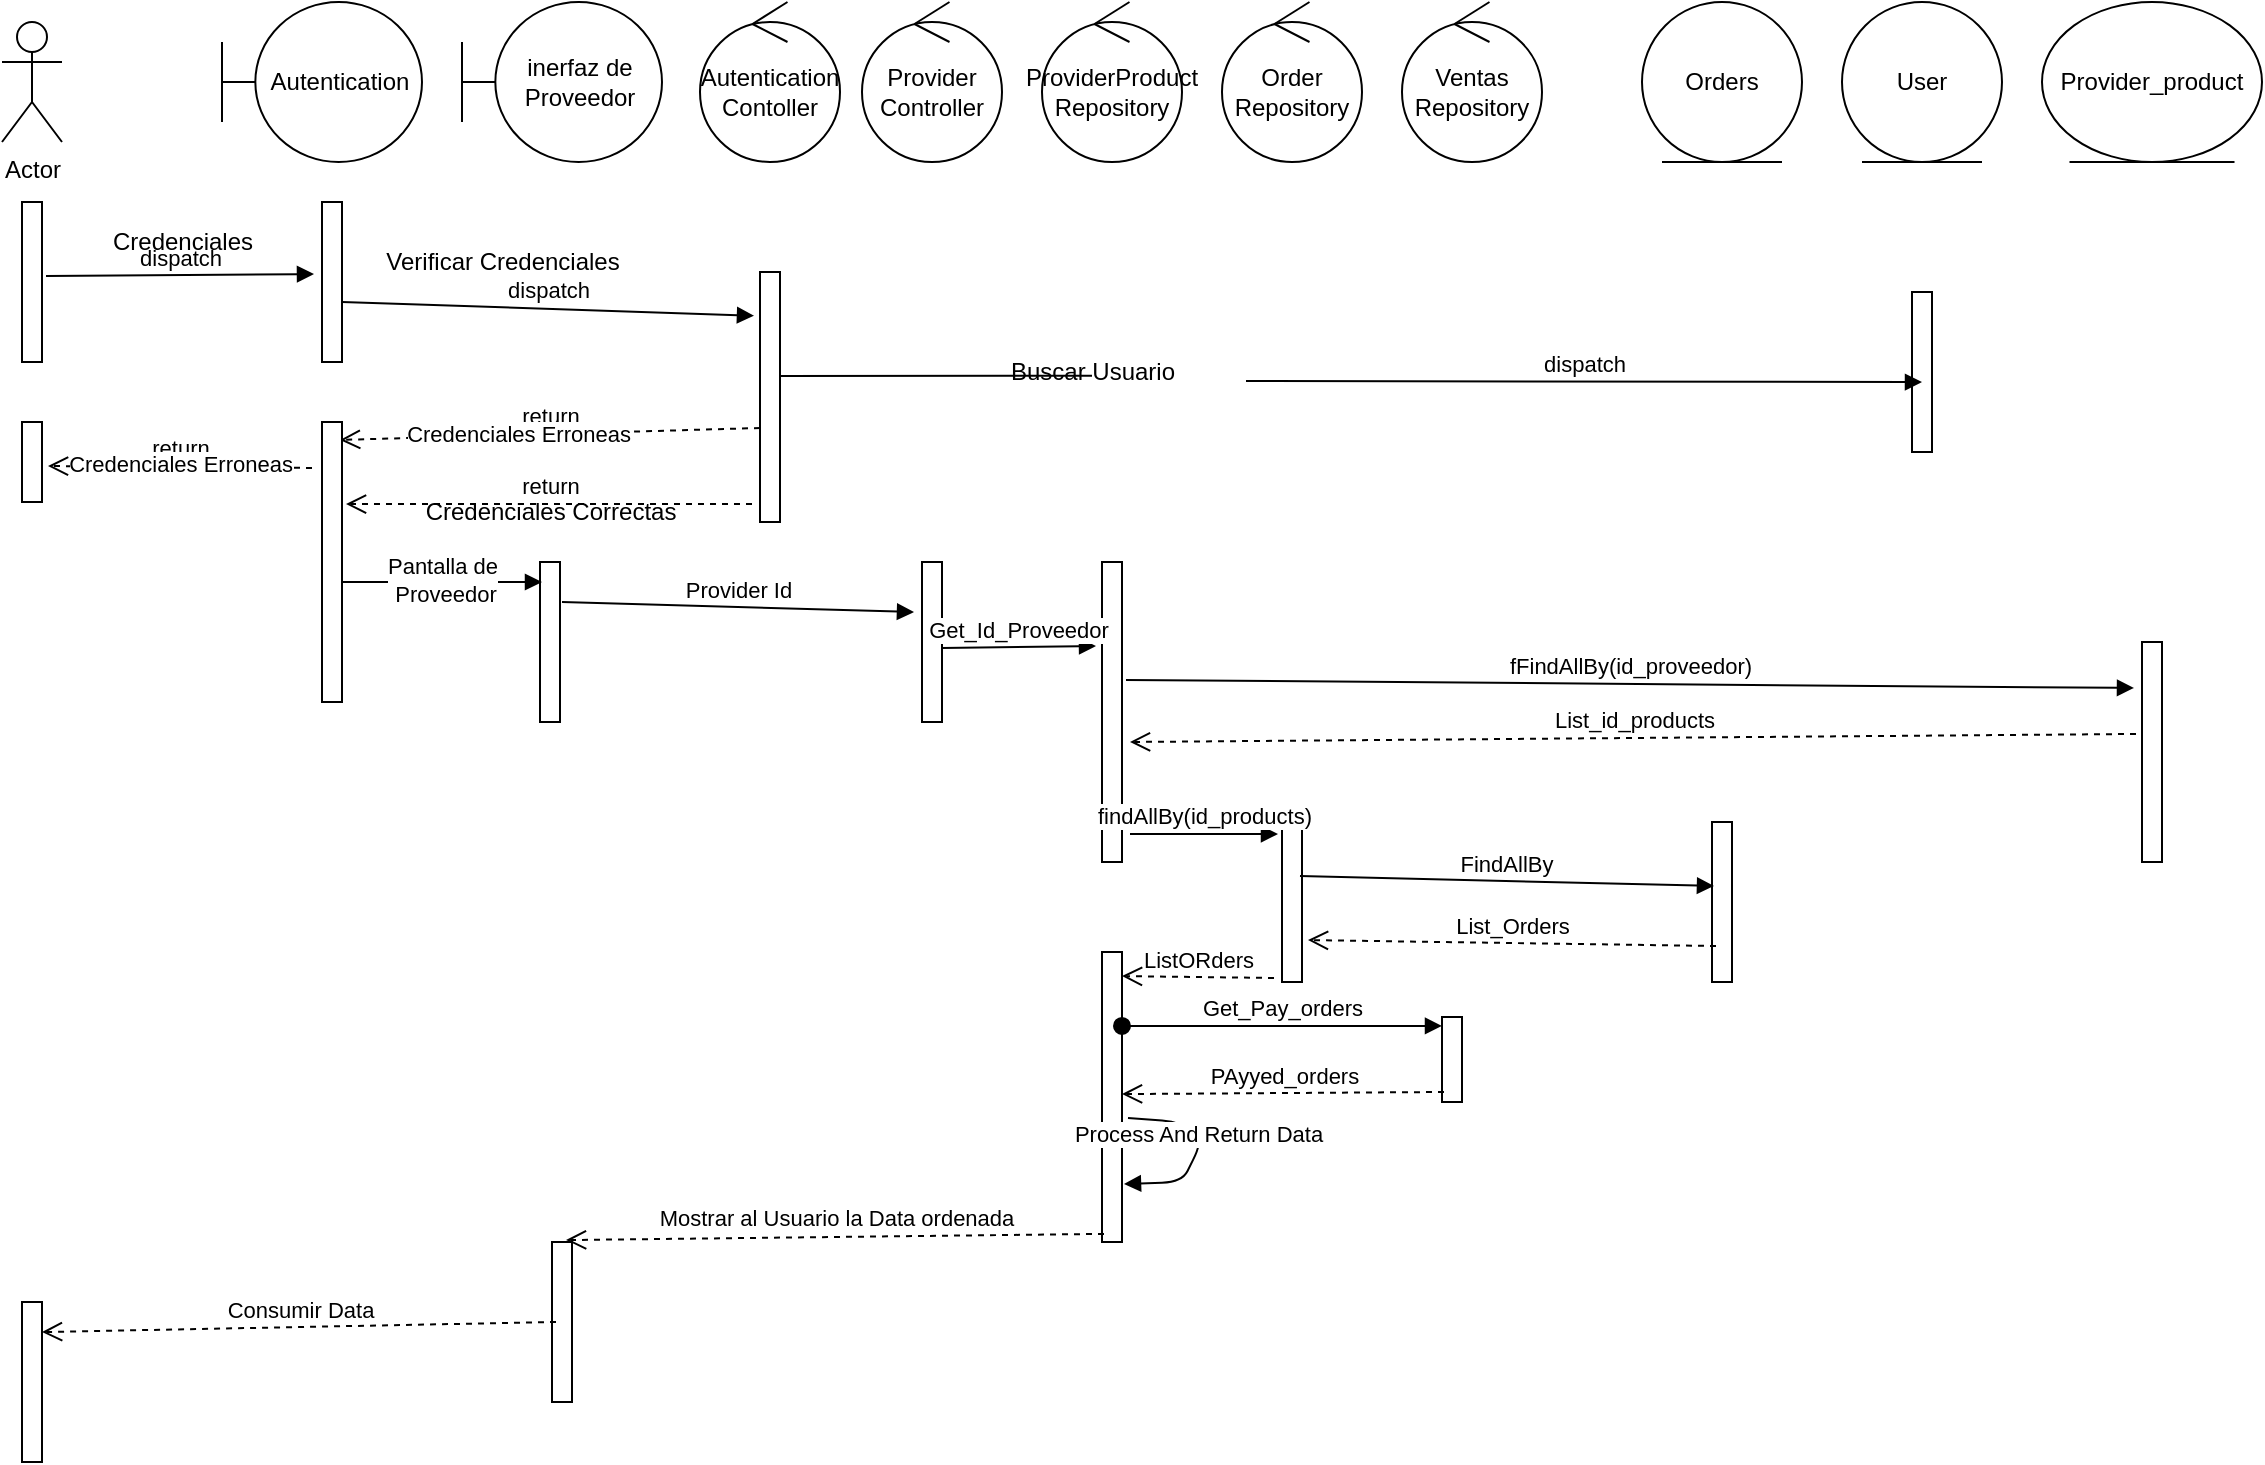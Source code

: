 <mxfile>
    <diagram id="rUvszhAfkLXaTgW_xwvX" name="Página-1">
        <mxGraphModel dx="1130" dy="689" grid="1" gridSize="10" guides="1" tooltips="1" connect="1" arrows="1" fold="1" page="1" pageScale="1" pageWidth="827" pageHeight="1169" math="0" shadow="0">
            <root>
                <mxCell id="0"/>
                <mxCell id="1" parent="0"/>
                <mxCell id="2" value="Actor" style="shape=umlActor;verticalLabelPosition=bottom;verticalAlign=top;html=1;" vertex="1" parent="1">
                    <mxGeometry x="30" y="80" width="30" height="60" as="geometry"/>
                </mxCell>
                <mxCell id="3" value="" style="html=1;points=[];perimeter=orthogonalPerimeter;" vertex="1" parent="1">
                    <mxGeometry x="40" y="170" width="10" height="80" as="geometry"/>
                </mxCell>
                <mxCell id="4" value="Autentication" style="shape=umlBoundary;whiteSpace=wrap;html=1;" vertex="1" parent="1">
                    <mxGeometry x="140" y="70" width="100" height="80" as="geometry"/>
                </mxCell>
                <mxCell id="5" value="" style="html=1;points=[];perimeter=orthogonalPerimeter;" vertex="1" parent="1">
                    <mxGeometry x="190" y="170" width="10" height="80" as="geometry"/>
                </mxCell>
                <mxCell id="6" value="dispatch" style="html=1;verticalAlign=bottom;endArrow=block;exitX=1.2;exitY=0.463;exitDx=0;exitDy=0;exitPerimeter=0;entryX=-0.4;entryY=0.45;entryDx=0;entryDy=0;entryPerimeter=0;" edge="1" parent="1" source="3" target="5">
                    <mxGeometry width="80" relative="1" as="geometry">
                        <mxPoint x="70" y="209.5" as="sourcePoint"/>
                        <mxPoint x="150" y="209.5" as="targetPoint"/>
                    </mxGeometry>
                </mxCell>
                <mxCell id="7" value="Credenciales" style="text;html=1;align=center;verticalAlign=middle;resizable=0;points=[];autosize=1;strokeColor=none;fillColor=none;" vertex="1" parent="1">
                    <mxGeometry x="75" y="175" width="90" height="30" as="geometry"/>
                </mxCell>
                <mxCell id="8" value="Autentication&lt;br&gt;Contoller" style="ellipse;shape=umlControl;whiteSpace=wrap;html=1;" vertex="1" parent="1">
                    <mxGeometry x="379" y="70" width="70" height="80" as="geometry"/>
                </mxCell>
                <mxCell id="9" value="dispatch" style="html=1;verticalAlign=bottom;endArrow=block;exitX=1;exitY=0.625;exitDx=0;exitDy=0;exitPerimeter=0;entryX=-0.3;entryY=0.175;entryDx=0;entryDy=0;entryPerimeter=0;" edge="1" parent="1" source="5" target="10">
                    <mxGeometry width="80" relative="1" as="geometry">
                        <mxPoint x="230" y="220" as="sourcePoint"/>
                        <mxPoint x="310" y="220" as="targetPoint"/>
                    </mxGeometry>
                </mxCell>
                <mxCell id="10" value="" style="html=1;points=[];perimeter=orthogonalPerimeter;" vertex="1" parent="1">
                    <mxGeometry x="409" y="205" width="10" height="125" as="geometry"/>
                </mxCell>
                <mxCell id="12" value="Verificar Credenciales" style="text;html=1;align=center;verticalAlign=middle;resizable=0;points=[];autosize=1;strokeColor=none;fillColor=none;" vertex="1" parent="1">
                    <mxGeometry x="210" y="185" width="140" height="30" as="geometry"/>
                </mxCell>
                <mxCell id="13" value="User" style="ellipse;shape=umlEntity;whiteSpace=wrap;html=1;" vertex="1" parent="1">
                    <mxGeometry x="950" y="70" width="80" height="80" as="geometry"/>
                </mxCell>
                <mxCell id="14" value="" style="html=1;points=[];perimeter=orthogonalPerimeter;" vertex="1" parent="1">
                    <mxGeometry x="985" y="215" width="10" height="80" as="geometry"/>
                </mxCell>
                <mxCell id="15" value="dispatch" style="html=1;verticalAlign=bottom;endArrow=block;exitX=1.2;exitY=0.65;exitDx=0;exitDy=0;exitPerimeter=0;entryX=0.5;entryY=0.563;entryDx=0;entryDy=0;entryPerimeter=0;startArrow=none;" edge="1" parent="1" source="16" target="14">
                    <mxGeometry width="80" relative="1" as="geometry">
                        <mxPoint x="370" y="260" as="sourcePoint"/>
                        <mxPoint x="480" y="257" as="targetPoint"/>
                    </mxGeometry>
                </mxCell>
                <mxCell id="18" value="return" style="html=1;verticalAlign=bottom;endArrow=open;dashed=1;endSize=8;entryX=0.9;entryY=0.064;entryDx=0;entryDy=0;entryPerimeter=0;exitX=0;exitY=0.624;exitDx=0;exitDy=0;exitPerimeter=0;" edge="1" parent="1" source="10" target="23">
                    <mxGeometry relative="1" as="geometry">
                        <mxPoint x="400" y="285" as="sourcePoint"/>
                        <mxPoint x="210" y="283" as="targetPoint"/>
                    </mxGeometry>
                </mxCell>
                <mxCell id="21" value="Credenciales Erroneas" style="edgeLabel;html=1;align=center;verticalAlign=middle;resizable=0;points=[];" vertex="1" connectable="0" parent="18">
                    <mxGeometry x="0.154" y="-1" relative="1" as="geometry">
                        <mxPoint as="offset"/>
                    </mxGeometry>
                </mxCell>
                <mxCell id="19" value="" style="html=1;points=[];perimeter=orthogonalPerimeter;" vertex="1" parent="1">
                    <mxGeometry x="40" y="280" width="10" height="40" as="geometry"/>
                </mxCell>
                <mxCell id="23" value="" style="html=1;points=[];perimeter=orthogonalPerimeter;" vertex="1" parent="1">
                    <mxGeometry x="190" y="280" width="10" height="140" as="geometry"/>
                </mxCell>
                <mxCell id="24" value="return" style="html=1;verticalAlign=bottom;endArrow=open;dashed=1;endSize=8;exitX=-0.5;exitY=0.164;exitDx=0;exitDy=0;exitPerimeter=0;entryX=1.3;entryY=0.55;entryDx=0;entryDy=0;entryPerimeter=0;" edge="1" parent="1" source="23" target="19">
                    <mxGeometry relative="1" as="geometry">
                        <mxPoint x="180" y="300" as="sourcePoint"/>
                        <mxPoint x="50" y="303" as="targetPoint"/>
                    </mxGeometry>
                </mxCell>
                <mxCell id="25" value="Credenciales Erroneas" style="edgeLabel;html=1;align=center;verticalAlign=middle;resizable=0;points=[];" vertex="1" connectable="0" parent="24">
                    <mxGeometry x="0.206" relative="1" as="geometry">
                        <mxPoint x="13" y="-2" as="offset"/>
                    </mxGeometry>
                </mxCell>
                <mxCell id="26" value="Provider&lt;br&gt;Controller" style="ellipse;shape=umlControl;whiteSpace=wrap;html=1;" vertex="1" parent="1">
                    <mxGeometry x="460" y="70" width="70" height="80" as="geometry"/>
                </mxCell>
                <mxCell id="27" value="" style="html=1;verticalAlign=bottom;endArrow=none;entryX=0.5;entryY=0.563;entryDx=0;entryDy=0;entryPerimeter=0;exitX=1;exitY=0.416;exitDx=0;exitDy=0;exitPerimeter=0;" edge="1" parent="1" source="10" target="16">
                    <mxGeometry width="80" relative="1" as="geometry">
                        <mxPoint x="430" y="260" as="sourcePoint"/>
                        <mxPoint x="770" y="260.04" as="targetPoint"/>
                    </mxGeometry>
                </mxCell>
                <mxCell id="16" value="Buscar Usuario" style="text;html=1;align=center;verticalAlign=middle;resizable=0;points=[];autosize=1;strokeColor=none;fillColor=none;" vertex="1" parent="1">
                    <mxGeometry x="520" y="240" width="110" height="30" as="geometry"/>
                </mxCell>
                <mxCell id="28" value="inerfaz de Proveedor" style="shape=umlBoundary;whiteSpace=wrap;html=1;" vertex="1" parent="1">
                    <mxGeometry x="260" y="70" width="100" height="80" as="geometry"/>
                </mxCell>
                <mxCell id="29" value="" style="html=1;points=[];perimeter=orthogonalPerimeter;" vertex="1" parent="1">
                    <mxGeometry x="299" y="350" width="10" height="80" as="geometry"/>
                </mxCell>
                <mxCell id="31" value="return" style="html=1;verticalAlign=bottom;endArrow=open;dashed=1;endSize=8;entryX=1.2;entryY=0.293;entryDx=0;entryDy=0;entryPerimeter=0;exitX=-0.4;exitY=0.928;exitDx=0;exitDy=0;exitPerimeter=0;" edge="1" parent="1" source="10" target="23">
                    <mxGeometry relative="1" as="geometry">
                        <mxPoint x="350" y="320" as="sourcePoint"/>
                        <mxPoint x="270" y="320" as="targetPoint"/>
                    </mxGeometry>
                </mxCell>
                <mxCell id="32" value="Credenciales Correctas" style="text;html=1;align=center;verticalAlign=middle;resizable=0;points=[];autosize=1;strokeColor=none;fillColor=none;" vertex="1" parent="1">
                    <mxGeometry x="229" y="310" width="150" height="30" as="geometry"/>
                </mxCell>
                <mxCell id="34" value="dispatch" style="html=1;verticalAlign=bottom;endArrow=block;entryX=0.1;entryY=0.125;entryDx=0;entryDy=0;entryPerimeter=0;" edge="1" parent="1" target="29">
                    <mxGeometry width="80" relative="1" as="geometry">
                        <mxPoint x="200" y="360" as="sourcePoint"/>
                        <mxPoint x="280" y="360" as="targetPoint"/>
                    </mxGeometry>
                </mxCell>
                <mxCell id="35" value="Pantalla de&lt;br&gt;&amp;nbsp;Proveedor" style="edgeLabel;html=1;align=center;verticalAlign=middle;resizable=0;points=[];" vertex="1" connectable="0" parent="34">
                    <mxGeometry x="0.32" y="1" relative="1" as="geometry">
                        <mxPoint x="-16" as="offset"/>
                    </mxGeometry>
                </mxCell>
                <mxCell id="36" value="" style="html=1;points=[];perimeter=orthogonalPerimeter;" vertex="1" parent="1">
                    <mxGeometry x="490" y="350" width="10" height="80" as="geometry"/>
                </mxCell>
                <mxCell id="37" value="Provider Id" style="html=1;verticalAlign=bottom;endArrow=block;exitX=1.1;exitY=0.25;exitDx=0;exitDy=0;exitPerimeter=0;entryX=-0.4;entryY=0.313;entryDx=0;entryDy=0;entryPerimeter=0;" edge="1" parent="1" source="29" target="36">
                    <mxGeometry width="80" relative="1" as="geometry">
                        <mxPoint x="370" y="410" as="sourcePoint"/>
                        <mxPoint x="450" y="410" as="targetPoint"/>
                    </mxGeometry>
                </mxCell>
                <mxCell id="38" value="ProviderProduct&lt;br&gt;Repository" style="ellipse;shape=umlControl;whiteSpace=wrap;html=1;" vertex="1" parent="1">
                    <mxGeometry x="550" y="70" width="70" height="80" as="geometry"/>
                </mxCell>
                <mxCell id="39" value="" style="html=1;points=[];perimeter=orthogonalPerimeter;" vertex="1" parent="1">
                    <mxGeometry x="580" y="350" width="10" height="150" as="geometry"/>
                </mxCell>
                <mxCell id="41" value="Get_Id_Proveedor" style="html=1;verticalAlign=bottom;endArrow=block;exitX=1;exitY=0.538;exitDx=0;exitDy=0;exitPerimeter=0;entryX=-0.3;entryY=0.28;entryDx=0;entryDy=0;entryPerimeter=0;" edge="1" parent="1" source="36" target="39">
                    <mxGeometry width="80" relative="1" as="geometry">
                        <mxPoint x="370" y="410" as="sourcePoint"/>
                        <mxPoint x="450" y="410" as="targetPoint"/>
                    </mxGeometry>
                </mxCell>
                <mxCell id="43" value="Provider_product" style="ellipse;shape=umlEntity;whiteSpace=wrap;html=1;" vertex="1" parent="1">
                    <mxGeometry x="1050" y="70" width="110" height="80" as="geometry"/>
                </mxCell>
                <mxCell id="44" value="" style="html=1;points=[];perimeter=orthogonalPerimeter;" vertex="1" parent="1">
                    <mxGeometry x="1100" y="390" width="10" height="110" as="geometry"/>
                </mxCell>
                <mxCell id="45" value="fFindAllBy(id_proveedor)" style="html=1;verticalAlign=bottom;endArrow=block;entryX=-0.4;entryY=0.209;entryDx=0;entryDy=0;entryPerimeter=0;exitX=1.2;exitY=0.393;exitDx=0;exitDy=0;exitPerimeter=0;" edge="1" parent="1" source="39" target="44">
                    <mxGeometry width="80" relative="1" as="geometry">
                        <mxPoint x="610" y="410" as="sourcePoint"/>
                        <mxPoint x="670" y="410" as="targetPoint"/>
                    </mxGeometry>
                </mxCell>
                <mxCell id="46" value="List_id_products" style="html=1;verticalAlign=bottom;endArrow=open;dashed=1;endSize=8;exitX=-0.3;exitY=0.418;exitDx=0;exitDy=0;exitPerimeter=0;entryX=1.4;entryY=0.6;entryDx=0;entryDy=0;entryPerimeter=0;" edge="1" parent="1" source="44" target="39">
                    <mxGeometry relative="1" as="geometry">
                        <mxPoint x="870" y="470" as="sourcePoint"/>
                        <mxPoint x="610" y="446" as="targetPoint"/>
                    </mxGeometry>
                </mxCell>
                <mxCell id="49" value="Order&lt;br&gt;Repository" style="ellipse;shape=umlControl;whiteSpace=wrap;html=1;" vertex="1" parent="1">
                    <mxGeometry x="640" y="70" width="70" height="80" as="geometry"/>
                </mxCell>
                <mxCell id="50" value="" style="html=1;points=[];perimeter=orthogonalPerimeter;" vertex="1" parent="1">
                    <mxGeometry x="670" y="480" width="10" height="80" as="geometry"/>
                </mxCell>
                <mxCell id="51" value="findAllBy(id_products)" style="html=1;verticalAlign=bottom;endArrow=block;exitX=1.4;exitY=0.907;exitDx=0;exitDy=0;exitPerimeter=0;entryX=-0.2;entryY=0.075;entryDx=0;entryDy=0;entryPerimeter=0;" edge="1" parent="1" source="39" target="50">
                    <mxGeometry width="80" relative="1" as="geometry">
                        <mxPoint x="590" y="585" as="sourcePoint"/>
                        <mxPoint x="660" y="486" as="targetPoint"/>
                    </mxGeometry>
                </mxCell>
                <mxCell id="53" value="Orders" style="ellipse;shape=umlEntity;whiteSpace=wrap;html=1;" vertex="1" parent="1">
                    <mxGeometry x="850" y="70" width="80" height="80" as="geometry"/>
                </mxCell>
                <mxCell id="54" value="" style="html=1;points=[];perimeter=orthogonalPerimeter;" vertex="1" parent="1">
                    <mxGeometry x="885" y="480" width="10" height="80" as="geometry"/>
                </mxCell>
                <mxCell id="55" value="FindAllBy" style="html=1;verticalAlign=bottom;endArrow=block;entryX=0.1;entryY=0.4;entryDx=0;entryDy=0;entryPerimeter=0;exitX=0.9;exitY=0.338;exitDx=0;exitDy=0;exitPerimeter=0;" edge="1" parent="1" source="50" target="54">
                    <mxGeometry width="80" relative="1" as="geometry">
                        <mxPoint x="700" y="510" as="sourcePoint"/>
                        <mxPoint x="760" y="510" as="targetPoint"/>
                    </mxGeometry>
                </mxCell>
                <mxCell id="56" value="List_Orders" style="html=1;verticalAlign=bottom;endArrow=open;dashed=1;endSize=8;entryX=1.3;entryY=0.738;entryDx=0;entryDy=0;entryPerimeter=0;exitX=0.2;exitY=0.775;exitDx=0;exitDy=0;exitPerimeter=0;" edge="1" parent="1" source="54" target="50">
                    <mxGeometry relative="1" as="geometry">
                        <mxPoint x="860" y="540" as="sourcePoint"/>
                        <mxPoint x="815" y="540" as="targetPoint"/>
                    </mxGeometry>
                </mxCell>
                <mxCell id="58" value="" style="html=1;points=[];perimeter=orthogonalPerimeter;" vertex="1" parent="1">
                    <mxGeometry x="580" y="545" width="10" height="145" as="geometry"/>
                </mxCell>
                <mxCell id="59" value="ListORders" style="html=1;verticalAlign=bottom;endArrow=open;dashed=1;endSize=8;entryX=1;entryY=0.083;entryDx=0;entryDy=0;entryPerimeter=0;exitX=-0.4;exitY=0.975;exitDx=0;exitDy=0;exitPerimeter=0;" edge="1" parent="1" source="50" target="58">
                    <mxGeometry relative="1" as="geometry">
                        <mxPoint x="700" y="585" as="sourcePoint"/>
                        <mxPoint x="620" y="585" as="targetPoint"/>
                    </mxGeometry>
                </mxCell>
                <mxCell id="62" value="Process And Return Data" style="html=1;verticalAlign=bottom;endArrow=block;entryX=1.1;entryY=0.8;entryDx=0;entryDy=0;entryPerimeter=0;exitX=1.3;exitY=0.572;exitDx=0;exitDy=0;exitPerimeter=0;" edge="1" parent="1" source="58" target="58">
                    <mxGeometry width="80" relative="1" as="geometry">
                        <mxPoint x="590" y="584" as="sourcePoint"/>
                        <mxPoint x="640" y="640" as="targetPoint"/>
                        <Array as="points">
                            <mxPoint x="620" y="630"/>
                            <mxPoint x="630" y="640"/>
                            <mxPoint x="620" y="660"/>
                        </Array>
                    </mxGeometry>
                </mxCell>
                <mxCell id="66" value="Ventas&lt;br&gt;Repository" style="ellipse;shape=umlControl;whiteSpace=wrap;html=1;" vertex="1" parent="1">
                    <mxGeometry x="730" y="70" width="70" height="80" as="geometry"/>
                </mxCell>
                <mxCell id="69" value="" style="html=1;points=[];perimeter=orthogonalPerimeter;" vertex="1" parent="1">
                    <mxGeometry x="750" y="577.5" width="10" height="42.5" as="geometry"/>
                </mxCell>
                <mxCell id="70" value="Get_Pay_orders" style="html=1;verticalAlign=bottom;startArrow=oval;endArrow=block;startSize=8;exitX=1;exitY=0.255;exitDx=0;exitDy=0;exitPerimeter=0;" edge="1" target="69" parent="1" source="58">
                    <mxGeometry relative="1" as="geometry">
                        <mxPoint x="690" y="585" as="sourcePoint"/>
                    </mxGeometry>
                </mxCell>
                <mxCell id="71" value="PAyyed_orders" style="html=1;verticalAlign=bottom;endArrow=open;dashed=1;endSize=8;exitX=0.1;exitY=0.882;exitDx=0;exitDy=0;exitPerimeter=0;entryX=1;entryY=0.49;entryDx=0;entryDy=0;entryPerimeter=0;" edge="1" parent="1" source="69" target="58">
                    <mxGeometry relative="1" as="geometry">
                        <mxPoint x="730" y="617" as="sourcePoint"/>
                        <mxPoint x="650" y="617" as="targetPoint"/>
                    </mxGeometry>
                </mxCell>
                <mxCell id="72" value="" style="html=1;points=[];perimeter=orthogonalPerimeter;" vertex="1" parent="1">
                    <mxGeometry x="305" y="690" width="10" height="80" as="geometry"/>
                </mxCell>
                <mxCell id="73" value="Mostrar al Usuario la Data ordenada" style="html=1;verticalAlign=bottom;endArrow=open;dashed=1;endSize=8;exitX=0.1;exitY=0.972;exitDx=0;exitDy=0;exitPerimeter=0;entryX=0.7;entryY=-0.012;entryDx=0;entryDy=0;entryPerimeter=0;" edge="1" parent="1" source="58" target="72">
                    <mxGeometry relative="1" as="geometry">
                        <mxPoint x="510" y="680" as="sourcePoint"/>
                        <mxPoint x="320" y="690" as="targetPoint"/>
                    </mxGeometry>
                </mxCell>
                <mxCell id="74" value="" style="html=1;points=[];perimeter=orthogonalPerimeter;" vertex="1" parent="1">
                    <mxGeometry x="40" y="720" width="10" height="80" as="geometry"/>
                </mxCell>
                <mxCell id="75" value="Consumir Data" style="html=1;verticalAlign=bottom;endArrow=open;dashed=1;endSize=8;exitX=0.2;exitY=0.5;exitDx=0;exitDy=0;exitPerimeter=0;entryX=1;entryY=0.188;entryDx=0;entryDy=0;entryPerimeter=0;" edge="1" parent="1" source="72" target="74">
                    <mxGeometry relative="1" as="geometry">
                        <mxPoint x="240" y="729.5" as="sourcePoint"/>
                        <mxPoint x="70" y="730" as="targetPoint"/>
                    </mxGeometry>
                </mxCell>
            </root>
        </mxGraphModel>
    </diagram>
</mxfile>
